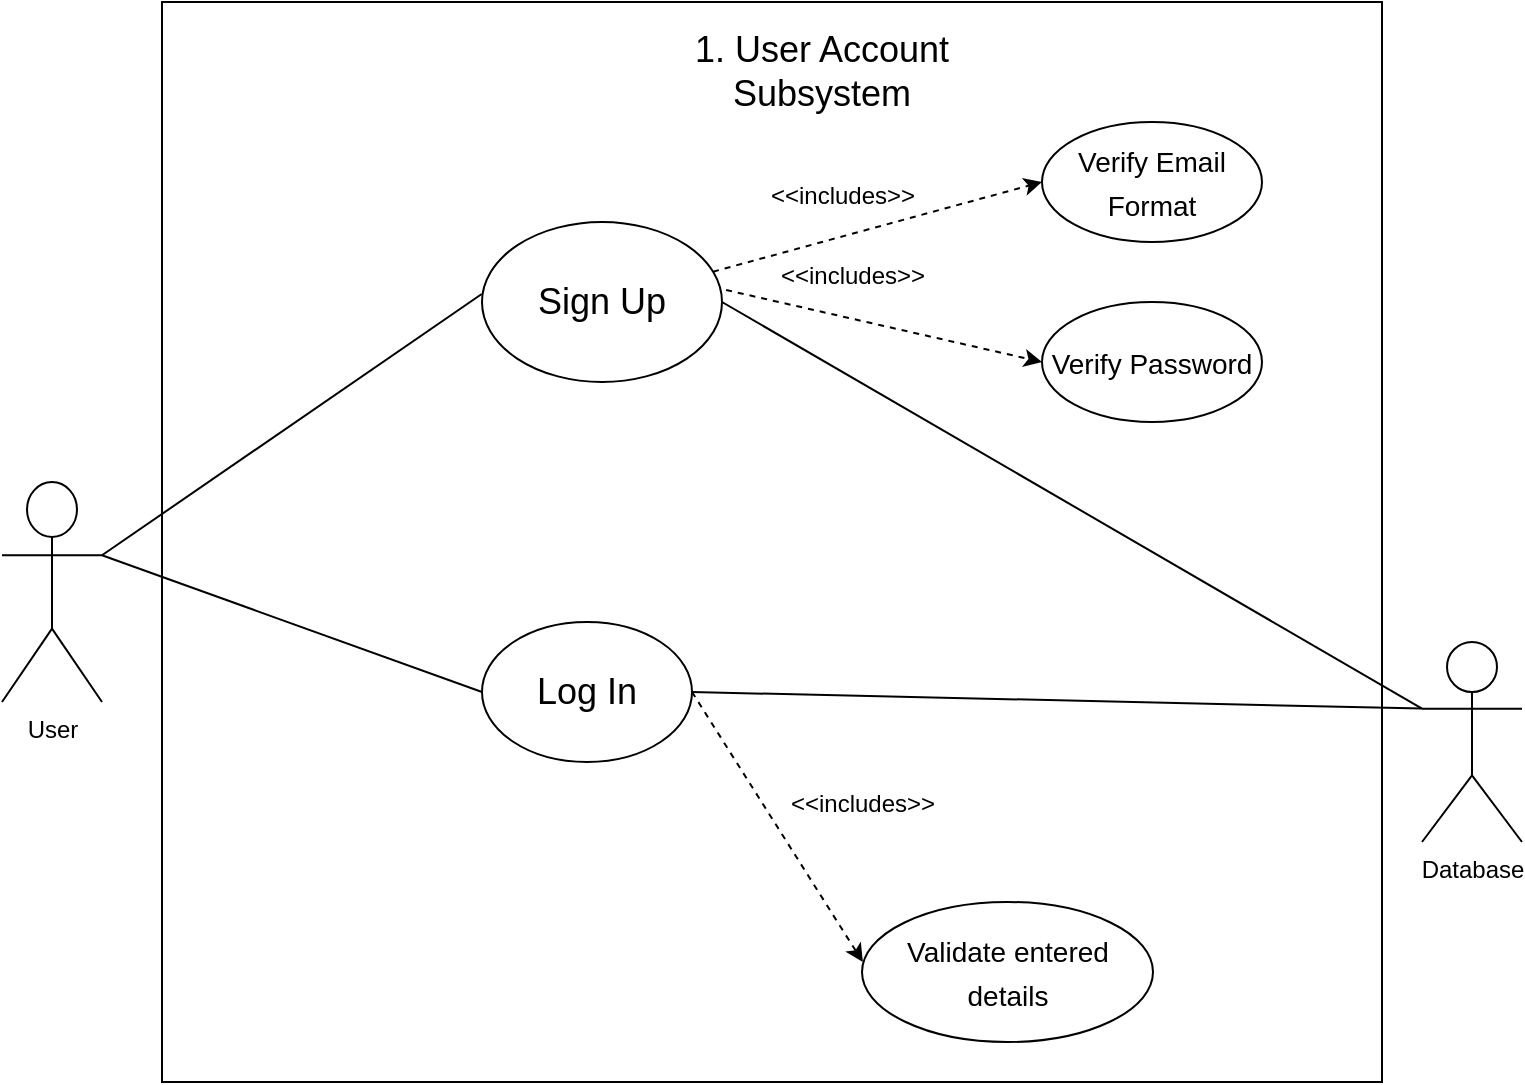 <mxfile version="24.7.17">
  <diagram id="05PRsCcx1xvOo9idGmsl" name="Page-1">
    <mxGraphModel dx="1050" dy="530" grid="1" gridSize="10" guides="1" tooltips="1" connect="1" arrows="1" fold="1" page="1" pageScale="1" pageWidth="850" pageHeight="1100" math="0" shadow="0">
      <root>
        <mxCell id="0" />
        <mxCell id="1" parent="0" />
        <mxCell id="2" value="" style="rounded=0;whiteSpace=wrap;html=1;fillColor=none;" parent="1" vertex="1">
          <mxGeometry x="110" y="100" width="610" height="540" as="geometry" />
        </mxCell>
        <mxCell id="19" style="edgeStyle=none;html=1;fontSize=12;endArrow=none;endFill=0;entryX=-0.001;entryY=0.45;entryDx=0;entryDy=0;entryPerimeter=0;exitX=1;exitY=0.333;exitDx=0;exitDy=0;exitPerimeter=0;" parent="1" source="3" target="9" edge="1">
          <mxGeometry relative="1" as="geometry" />
        </mxCell>
        <mxCell id="3" value="User" style="shape=umlActor;verticalLabelPosition=bottom;verticalAlign=top;html=1;outlineConnect=0;" parent="1" vertex="1">
          <mxGeometry x="30" y="340" width="50" height="110" as="geometry" />
        </mxCell>
        <mxCell id="4" value="Database" style="shape=umlActor;verticalLabelPosition=bottom;verticalAlign=top;html=1;outlineConnect=0;" parent="1" vertex="1">
          <mxGeometry x="740" y="420" width="50" height="100" as="geometry" />
        </mxCell>
        <mxCell id="8" value="1. User Account Subsystem" style="text;html=1;strokeColor=none;fillColor=none;align=center;verticalAlign=middle;whiteSpace=wrap;rounded=0;fontSize=18;" parent="1" vertex="1">
          <mxGeometry x="345" y="120" width="190" height="30" as="geometry" />
        </mxCell>
        <mxCell id="15" style="edgeStyle=none;html=1;entryX=0;entryY=0.5;entryDx=0;entryDy=0;fontSize=18;endArrow=classic;endFill=1;dashed=1;" parent="1" source="9" target="14" edge="1">
          <mxGeometry relative="1" as="geometry" />
        </mxCell>
        <mxCell id="17" value="&lt;font style=&quot;font-size: 12px;&quot;&gt;&amp;lt;&amp;lt;includes&amp;gt;&amp;gt;&lt;/font&gt;" style="edgeLabel;html=1;align=center;verticalAlign=middle;resizable=0;points=[];fontSize=14;" parent="15" vertex="1" connectable="0">
          <mxGeometry x="-0.248" y="1" relative="1" as="geometry">
            <mxPoint x="3" y="-21" as="offset" />
          </mxGeometry>
        </mxCell>
        <mxCell id="9" value="Sign Up" style="ellipse;whiteSpace=wrap;html=1;fontSize=18;" parent="1" vertex="1">
          <mxGeometry x="270" y="210" width="120" height="80" as="geometry" />
        </mxCell>
        <mxCell id="18" style="edgeStyle=none;html=1;entryX=0;entryY=0.333;entryDx=0;entryDy=0;entryPerimeter=0;fontSize=12;endArrow=none;endFill=0;exitX=1;exitY=0.5;exitDx=0;exitDy=0;" parent="1" source="9" target="4" edge="1">
          <mxGeometry relative="1" as="geometry" />
        </mxCell>
        <mxCell id="14" value="&lt;font style=&quot;font-size: 14px;&quot;&gt;Verify Email Format&lt;/font&gt;" style="ellipse;whiteSpace=wrap;html=1;fontSize=18;" parent="1" vertex="1">
          <mxGeometry x="550" y="160" width="110" height="60" as="geometry" />
        </mxCell>
        <mxCell id="20" value="Log In" style="ellipse;whiteSpace=wrap;html=1;fontSize=18;" parent="1" vertex="1">
          <mxGeometry x="270" y="410" width="105" height="70" as="geometry" />
        </mxCell>
        <mxCell id="21" style="edgeStyle=none;html=1;fontSize=12;endArrow=none;endFill=0;entryX=0;entryY=0.5;entryDx=0;entryDy=0;exitX=1;exitY=0.333;exitDx=0;exitDy=0;exitPerimeter=0;" parent="1" source="3" target="20" edge="1">
          <mxGeometry relative="1" as="geometry">
            <mxPoint x="90" y="460" as="sourcePoint" />
            <mxPoint x="279.88" y="256" as="targetPoint" />
          </mxGeometry>
        </mxCell>
        <mxCell id="22" style="edgeStyle=none;html=1;fontSize=12;endArrow=none;endFill=0;entryX=0;entryY=0.333;entryDx=0;entryDy=0;entryPerimeter=0;exitX=1;exitY=0.5;exitDx=0;exitDy=0;" parent="1" source="20" target="4" edge="1">
          <mxGeometry relative="1" as="geometry">
            <mxPoint x="100" y="470" as="sourcePoint" />
            <mxPoint x="289.88" y="266" as="targetPoint" />
          </mxGeometry>
        </mxCell>
        <mxCell id="23" style="edgeStyle=none;html=1;fontSize=18;endArrow=classic;endFill=1;exitX=1.017;exitY=0.425;exitDx=0;exitDy=0;exitPerimeter=0;entryX=0;entryY=0.5;entryDx=0;entryDy=0;dashed=1;" parent="1" source="9" target="25" edge="1">
          <mxGeometry relative="1" as="geometry">
            <mxPoint x="395.709" y="245.144" as="sourcePoint" />
            <mxPoint x="740" y="290" as="targetPoint" />
          </mxGeometry>
        </mxCell>
        <mxCell id="24" value="&lt;font style=&quot;font-size: 12px;&quot;&gt;&amp;lt;&amp;lt;includes&amp;gt;&amp;gt;&lt;/font&gt;" style="edgeLabel;html=1;align=center;verticalAlign=middle;resizable=0;points=[];fontSize=14;" parent="23" vertex="1" connectable="0">
          <mxGeometry x="-0.248" y="1" relative="1" as="geometry">
            <mxPoint x="3" y="-21" as="offset" />
          </mxGeometry>
        </mxCell>
        <mxCell id="25" value="&lt;font style=&quot;font-size: 14px;&quot;&gt;Verify Password&lt;/font&gt;" style="ellipse;whiteSpace=wrap;html=1;fontSize=18;" parent="1" vertex="1">
          <mxGeometry x="550" y="250" width="110" height="60" as="geometry" />
        </mxCell>
        <mxCell id="26" value="&lt;font style=&quot;font-size: 14px;&quot;&gt;Validate entered details&lt;/font&gt;" style="ellipse;whiteSpace=wrap;html=1;fontSize=18;" parent="1" vertex="1">
          <mxGeometry x="460" y="550" width="145.5" height="70" as="geometry" />
        </mxCell>
        <mxCell id="27" style="edgeStyle=none;html=1;entryX=0.003;entryY=0.429;entryDx=0;entryDy=0;fontSize=18;endArrow=classic;endFill=1;exitX=1;exitY=0.5;exitDx=0;exitDy=0;entryPerimeter=0;dashed=1;" parent="1" source="20" target="26" edge="1">
          <mxGeometry relative="1" as="geometry">
            <mxPoint x="225.533" y="374.855" as="sourcePoint" />
            <mxPoint x="390" y="330" as="targetPoint" />
          </mxGeometry>
        </mxCell>
        <mxCell id="28" value="&lt;font style=&quot;font-size: 12px;&quot;&gt;&amp;lt;&amp;lt;includes&amp;gt;&amp;gt;&lt;/font&gt;" style="edgeLabel;html=1;align=center;verticalAlign=middle;resizable=0;points=[];fontSize=14;" parent="27" vertex="1" connectable="0">
          <mxGeometry x="-0.248" y="1" relative="1" as="geometry">
            <mxPoint x="52" y="5" as="offset" />
          </mxGeometry>
        </mxCell>
      </root>
    </mxGraphModel>
  </diagram>
</mxfile>
